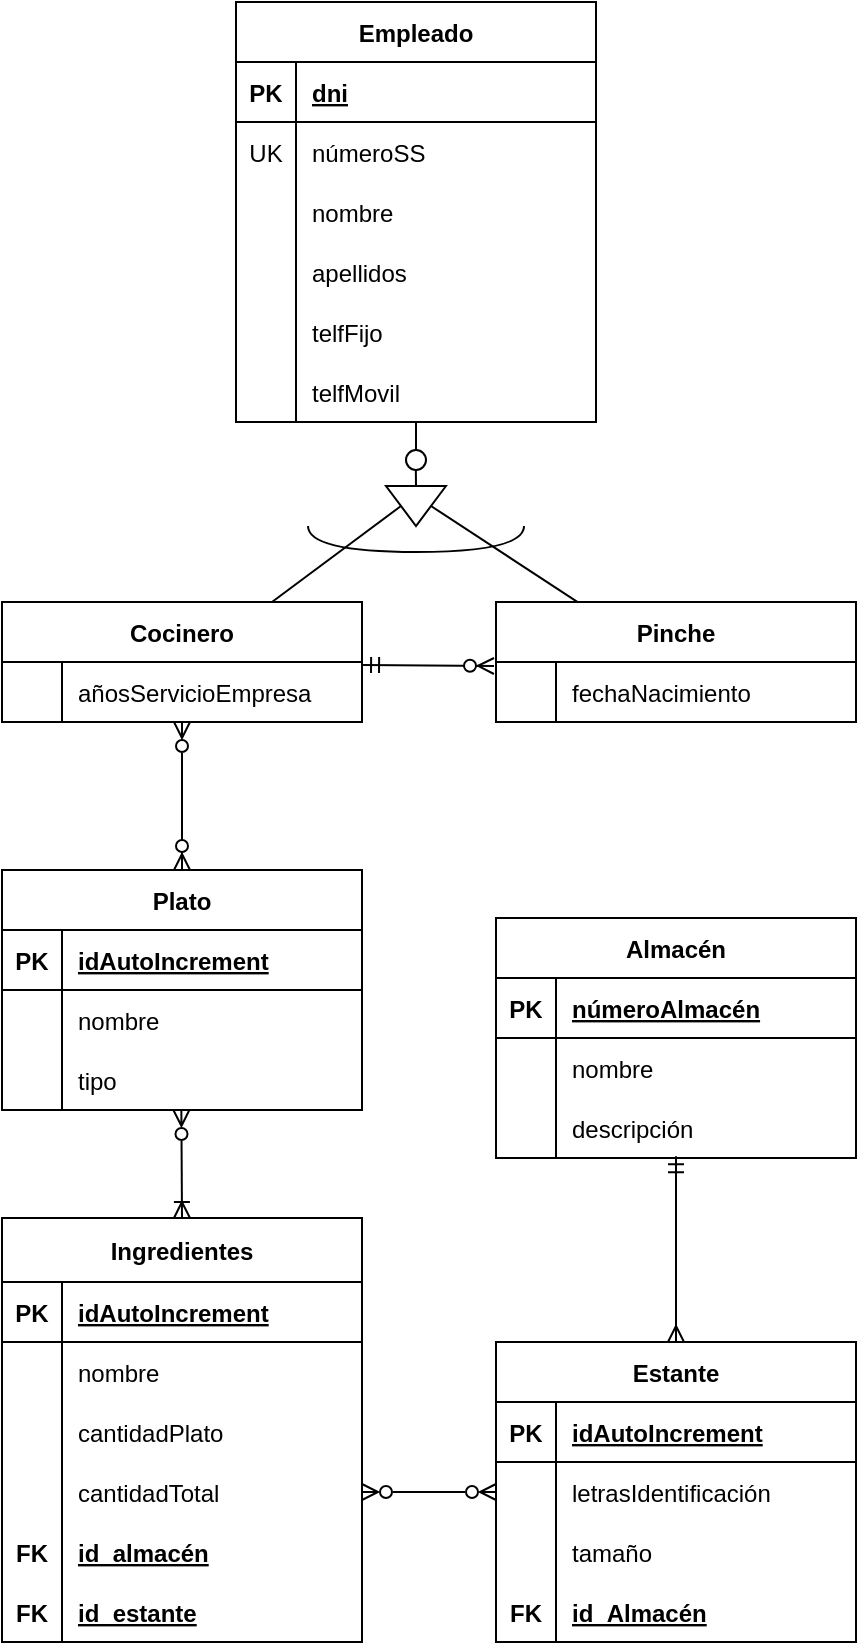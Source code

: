 <mxfile version="20.1.3" type="device"><diagram id="FrpPO-Wv-KWcV7juj43N" name="Página-1"><mxGraphModel dx="1503" dy="929" grid="1" gridSize="6" guides="1" tooltips="1" connect="1" arrows="1" fold="1" page="0" pageScale="1" pageWidth="827" pageHeight="1169" math="0" shadow="0"><root><mxCell id="0"/><mxCell id="1" parent="0"/><mxCell id="zS_lUzl5q8yhjKGvyG3w-1" value="Empleado" style="shape=table;startSize=30;container=1;collapsible=1;childLayout=tableLayout;fixedRows=1;rowLines=0;fontStyle=1;align=center;resizeLast=1;" vertex="1" parent="1"><mxGeometry x="-591" y="370" width="180" height="210" as="geometry"/></mxCell><mxCell id="zS_lUzl5q8yhjKGvyG3w-2" value="" style="shape=tableRow;horizontal=0;startSize=0;swimlaneHead=0;swimlaneBody=0;fillColor=none;collapsible=0;dropTarget=0;points=[[0,0.5],[1,0.5]];portConstraint=eastwest;top=0;left=0;right=0;bottom=1;" vertex="1" parent="zS_lUzl5q8yhjKGvyG3w-1"><mxGeometry y="30" width="180" height="30" as="geometry"/></mxCell><mxCell id="zS_lUzl5q8yhjKGvyG3w-3" value="PK" style="shape=partialRectangle;connectable=0;fillColor=none;top=0;left=0;bottom=0;right=0;fontStyle=1;overflow=hidden;" vertex="1" parent="zS_lUzl5q8yhjKGvyG3w-2"><mxGeometry width="30" height="30" as="geometry"><mxRectangle width="30" height="30" as="alternateBounds"/></mxGeometry></mxCell><mxCell id="zS_lUzl5q8yhjKGvyG3w-4" value="dni" style="shape=partialRectangle;connectable=0;fillColor=none;top=0;left=0;bottom=0;right=0;align=left;spacingLeft=6;fontStyle=5;overflow=hidden;" vertex="1" parent="zS_lUzl5q8yhjKGvyG3w-2"><mxGeometry x="30" width="150" height="30" as="geometry"><mxRectangle width="150" height="30" as="alternateBounds"/></mxGeometry></mxCell><mxCell id="zS_lUzl5q8yhjKGvyG3w-5" value="" style="shape=tableRow;horizontal=0;startSize=0;swimlaneHead=0;swimlaneBody=0;fillColor=none;collapsible=0;dropTarget=0;points=[[0,0.5],[1,0.5]];portConstraint=eastwest;top=0;left=0;right=0;bottom=0;" vertex="1" parent="zS_lUzl5q8yhjKGvyG3w-1"><mxGeometry y="60" width="180" height="30" as="geometry"/></mxCell><mxCell id="zS_lUzl5q8yhjKGvyG3w-6" value="UK" style="shape=partialRectangle;connectable=0;fillColor=none;top=0;left=0;bottom=0;right=0;editable=1;overflow=hidden;" vertex="1" parent="zS_lUzl5q8yhjKGvyG3w-5"><mxGeometry width="30" height="30" as="geometry"><mxRectangle width="30" height="30" as="alternateBounds"/></mxGeometry></mxCell><mxCell id="zS_lUzl5q8yhjKGvyG3w-7" value="númeroSS" style="shape=partialRectangle;connectable=0;fillColor=none;top=0;left=0;bottom=0;right=0;align=left;spacingLeft=6;overflow=hidden;" vertex="1" parent="zS_lUzl5q8yhjKGvyG3w-5"><mxGeometry x="30" width="150" height="30" as="geometry"><mxRectangle width="150" height="30" as="alternateBounds"/></mxGeometry></mxCell><mxCell id="zS_lUzl5q8yhjKGvyG3w-14" value="" style="shape=tableRow;horizontal=0;startSize=0;swimlaneHead=0;swimlaneBody=0;fillColor=none;collapsible=0;dropTarget=0;points=[[0,0.5],[1,0.5]];portConstraint=eastwest;top=0;left=0;right=0;bottom=0;" vertex="1" parent="zS_lUzl5q8yhjKGvyG3w-1"><mxGeometry y="90" width="180" height="30" as="geometry"/></mxCell><mxCell id="zS_lUzl5q8yhjKGvyG3w-15" value="" style="shape=partialRectangle;connectable=0;fillColor=none;top=0;left=0;bottom=0;right=0;editable=1;overflow=hidden;" vertex="1" parent="zS_lUzl5q8yhjKGvyG3w-14"><mxGeometry width="30" height="30" as="geometry"><mxRectangle width="30" height="30" as="alternateBounds"/></mxGeometry></mxCell><mxCell id="zS_lUzl5q8yhjKGvyG3w-16" value="nombre" style="shape=partialRectangle;connectable=0;fillColor=none;top=0;left=0;bottom=0;right=0;align=left;spacingLeft=6;overflow=hidden;" vertex="1" parent="zS_lUzl5q8yhjKGvyG3w-14"><mxGeometry x="30" width="150" height="30" as="geometry"><mxRectangle width="150" height="30" as="alternateBounds"/></mxGeometry></mxCell><mxCell id="zS_lUzl5q8yhjKGvyG3w-17" value="" style="shape=tableRow;horizontal=0;startSize=0;swimlaneHead=0;swimlaneBody=0;fillColor=none;collapsible=0;dropTarget=0;points=[[0,0.5],[1,0.5]];portConstraint=eastwest;top=0;left=0;right=0;bottom=0;" vertex="1" parent="zS_lUzl5q8yhjKGvyG3w-1"><mxGeometry y="120" width="180" height="30" as="geometry"/></mxCell><mxCell id="zS_lUzl5q8yhjKGvyG3w-18" value="" style="shape=partialRectangle;connectable=0;fillColor=none;top=0;left=0;bottom=0;right=0;editable=1;overflow=hidden;" vertex="1" parent="zS_lUzl5q8yhjKGvyG3w-17"><mxGeometry width="30" height="30" as="geometry"><mxRectangle width="30" height="30" as="alternateBounds"/></mxGeometry></mxCell><mxCell id="zS_lUzl5q8yhjKGvyG3w-19" value="apellidos" style="shape=partialRectangle;connectable=0;fillColor=none;top=0;left=0;bottom=0;right=0;align=left;spacingLeft=6;overflow=hidden;" vertex="1" parent="zS_lUzl5q8yhjKGvyG3w-17"><mxGeometry x="30" width="150" height="30" as="geometry"><mxRectangle width="150" height="30" as="alternateBounds"/></mxGeometry></mxCell><mxCell id="zS_lUzl5q8yhjKGvyG3w-8" value="" style="shape=tableRow;horizontal=0;startSize=0;swimlaneHead=0;swimlaneBody=0;fillColor=none;collapsible=0;dropTarget=0;points=[[0,0.5],[1,0.5]];portConstraint=eastwest;top=0;left=0;right=0;bottom=0;" vertex="1" parent="zS_lUzl5q8yhjKGvyG3w-1"><mxGeometry y="150" width="180" height="30" as="geometry"/></mxCell><mxCell id="zS_lUzl5q8yhjKGvyG3w-9" value="" style="shape=partialRectangle;connectable=0;fillColor=none;top=0;left=0;bottom=0;right=0;editable=1;overflow=hidden;" vertex="1" parent="zS_lUzl5q8yhjKGvyG3w-8"><mxGeometry width="30" height="30" as="geometry"><mxRectangle width="30" height="30" as="alternateBounds"/></mxGeometry></mxCell><mxCell id="zS_lUzl5q8yhjKGvyG3w-10" value="telfFijo" style="shape=partialRectangle;connectable=0;fillColor=none;top=0;left=0;bottom=0;right=0;align=left;spacingLeft=6;overflow=hidden;" vertex="1" parent="zS_lUzl5q8yhjKGvyG3w-8"><mxGeometry x="30" width="150" height="30" as="geometry"><mxRectangle width="150" height="30" as="alternateBounds"/></mxGeometry></mxCell><mxCell id="zS_lUzl5q8yhjKGvyG3w-11" value="" style="shape=tableRow;horizontal=0;startSize=0;swimlaneHead=0;swimlaneBody=0;fillColor=none;collapsible=0;dropTarget=0;points=[[0,0.5],[1,0.5]];portConstraint=eastwest;top=0;left=0;right=0;bottom=0;" vertex="1" parent="zS_lUzl5q8yhjKGvyG3w-1"><mxGeometry y="180" width="180" height="30" as="geometry"/></mxCell><mxCell id="zS_lUzl5q8yhjKGvyG3w-12" value="" style="shape=partialRectangle;connectable=0;fillColor=none;top=0;left=0;bottom=0;right=0;editable=1;overflow=hidden;" vertex="1" parent="zS_lUzl5q8yhjKGvyG3w-11"><mxGeometry width="30" height="30" as="geometry"><mxRectangle width="30" height="30" as="alternateBounds"/></mxGeometry></mxCell><mxCell id="zS_lUzl5q8yhjKGvyG3w-13" value="telfMovil" style="shape=partialRectangle;connectable=0;fillColor=none;top=0;left=0;bottom=0;right=0;align=left;spacingLeft=6;overflow=hidden;" vertex="1" parent="zS_lUzl5q8yhjKGvyG3w-11"><mxGeometry x="30" width="150" height="30" as="geometry"><mxRectangle width="150" height="30" as="alternateBounds"/></mxGeometry></mxCell><mxCell id="zS_lUzl5q8yhjKGvyG3w-20" value="Cocinero" style="shape=table;startSize=30;container=1;collapsible=1;childLayout=tableLayout;fixedRows=1;rowLines=0;fontStyle=1;align=center;resizeLast=1;" vertex="1" parent="1"><mxGeometry x="-708" y="670" width="180" height="60" as="geometry"/></mxCell><mxCell id="zS_lUzl5q8yhjKGvyG3w-30" value="" style="shape=tableRow;horizontal=0;startSize=0;swimlaneHead=0;swimlaneBody=0;fillColor=none;collapsible=0;dropTarget=0;points=[[0,0.5],[1,0.5]];portConstraint=eastwest;top=0;left=0;right=0;bottom=0;" vertex="1" parent="zS_lUzl5q8yhjKGvyG3w-20"><mxGeometry y="30" width="180" height="30" as="geometry"/></mxCell><mxCell id="zS_lUzl5q8yhjKGvyG3w-31" value="" style="shape=partialRectangle;connectable=0;fillColor=none;top=0;left=0;bottom=0;right=0;editable=1;overflow=hidden;" vertex="1" parent="zS_lUzl5q8yhjKGvyG3w-30"><mxGeometry width="30" height="30" as="geometry"><mxRectangle width="30" height="30" as="alternateBounds"/></mxGeometry></mxCell><mxCell id="zS_lUzl5q8yhjKGvyG3w-32" value="añosServicioEmpresa" style="shape=partialRectangle;connectable=0;fillColor=none;top=0;left=0;bottom=0;right=0;align=left;spacingLeft=6;overflow=hidden;" vertex="1" parent="zS_lUzl5q8yhjKGvyG3w-30"><mxGeometry x="30" width="150" height="30" as="geometry"><mxRectangle width="150" height="30" as="alternateBounds"/></mxGeometry></mxCell><mxCell id="zS_lUzl5q8yhjKGvyG3w-33" value="Pinche" style="shape=table;startSize=30;container=1;collapsible=1;childLayout=tableLayout;fixedRows=1;rowLines=0;fontStyle=1;align=center;resizeLast=1;" vertex="1" parent="1"><mxGeometry x="-461" y="670" width="180" height="60" as="geometry"/></mxCell><mxCell id="zS_lUzl5q8yhjKGvyG3w-34" value="" style="shape=tableRow;horizontal=0;startSize=0;swimlaneHead=0;swimlaneBody=0;fillColor=none;collapsible=0;dropTarget=0;points=[[0,0.5],[1,0.5]];portConstraint=eastwest;top=0;left=0;right=0;bottom=0;" vertex="1" parent="zS_lUzl5q8yhjKGvyG3w-33"><mxGeometry y="30" width="180" height="30" as="geometry"/></mxCell><mxCell id="zS_lUzl5q8yhjKGvyG3w-35" value="" style="shape=partialRectangle;connectable=0;fillColor=none;top=0;left=0;bottom=0;right=0;editable=1;overflow=hidden;" vertex="1" parent="zS_lUzl5q8yhjKGvyG3w-34"><mxGeometry width="30" height="30" as="geometry"><mxRectangle width="30" height="30" as="alternateBounds"/></mxGeometry></mxCell><mxCell id="zS_lUzl5q8yhjKGvyG3w-36" value="fechaNacimiento" style="shape=partialRectangle;connectable=0;fillColor=none;top=0;left=0;bottom=0;right=0;align=left;spacingLeft=6;overflow=hidden;" vertex="1" parent="zS_lUzl5q8yhjKGvyG3w-34"><mxGeometry x="30" width="150" height="30" as="geometry"><mxRectangle width="150" height="30" as="alternateBounds"/></mxGeometry></mxCell><mxCell id="zS_lUzl5q8yhjKGvyG3w-39" value="" style="triangle;whiteSpace=wrap;html=1;direction=south;" vertex="1" parent="1"><mxGeometry x="-516" y="612" width="30" height="20" as="geometry"/></mxCell><mxCell id="zS_lUzl5q8yhjKGvyG3w-40" value="" style="ellipse;whiteSpace=wrap;html=1;aspect=fixed;" vertex="1" parent="1"><mxGeometry x="-506" y="594" width="10" height="10" as="geometry"/></mxCell><mxCell id="zS_lUzl5q8yhjKGvyG3w-41" value="" style="shape=requiredInterface;html=1;verticalLabelPosition=bottom;sketch=0;direction=south;" vertex="1" parent="1"><mxGeometry x="-555" y="632" width="108" height="13" as="geometry"/></mxCell><mxCell id="zS_lUzl5q8yhjKGvyG3w-42" value="" style="endArrow=none;html=1;rounded=0;exitX=0.5;exitY=0;exitDx=0;exitDy=0;entryX=0.5;entryY=1;entryDx=0;entryDy=0;entryPerimeter=0;" edge="1" parent="1" source="zS_lUzl5q8yhjKGvyG3w-40" target="zS_lUzl5q8yhjKGvyG3w-11"><mxGeometry relative="1" as="geometry"><mxPoint x="-618" y="594" as="sourcePoint"/><mxPoint x="-501" y="582" as="targetPoint"/></mxGeometry></mxCell><mxCell id="zS_lUzl5q8yhjKGvyG3w-43" value="" style="endArrow=none;html=1;rounded=0;entryX=0.5;entryY=1;entryDx=0;entryDy=0;entryPerimeter=0;" edge="1" parent="1"><mxGeometry relative="1" as="geometry"><mxPoint x="-501" y="612" as="sourcePoint"/><mxPoint x="-501.08" y="604" as="targetPoint"/></mxGeometry></mxCell><mxCell id="zS_lUzl5q8yhjKGvyG3w-47" value="" style="endArrow=none;html=1;rounded=0;entryX=0.5;entryY=1;entryDx=0;entryDy=0;exitX=0.75;exitY=0;exitDx=0;exitDy=0;" edge="1" parent="1" source="zS_lUzl5q8yhjKGvyG3w-20"><mxGeometry relative="1" as="geometry"><mxPoint x="-528" y="654" as="sourcePoint"/><mxPoint x="-508.5" y="622" as="targetPoint"/></mxGeometry></mxCell><mxCell id="zS_lUzl5q8yhjKGvyG3w-48" value="" style="endArrow=none;html=1;rounded=0;entryX=0.5;entryY=0;entryDx=0;entryDy=0;exitX=0.228;exitY=0.003;exitDx=0;exitDy=0;exitPerimeter=0;" edge="1" parent="1" source="zS_lUzl5q8yhjKGvyG3w-33" target="zS_lUzl5q8yhjKGvyG3w-39"><mxGeometry relative="1" as="geometry"><mxPoint x="-456" y="654" as="sourcePoint"/><mxPoint x="-502.5" y="628" as="targetPoint"/></mxGeometry></mxCell><mxCell id="zS_lUzl5q8yhjKGvyG3w-49" value="Plato" style="shape=table;startSize=30;container=1;collapsible=1;childLayout=tableLayout;fixedRows=1;rowLines=0;fontStyle=1;align=center;resizeLast=1;" vertex="1" parent="1"><mxGeometry x="-708" y="804" width="180" height="120" as="geometry"/></mxCell><mxCell id="zS_lUzl5q8yhjKGvyG3w-50" value="" style="shape=tableRow;horizontal=0;startSize=0;swimlaneHead=0;swimlaneBody=0;fillColor=none;collapsible=0;dropTarget=0;points=[[0,0.5],[1,0.5]];portConstraint=eastwest;top=0;left=0;right=0;bottom=1;" vertex="1" parent="zS_lUzl5q8yhjKGvyG3w-49"><mxGeometry y="30" width="180" height="30" as="geometry"/></mxCell><mxCell id="zS_lUzl5q8yhjKGvyG3w-51" value="PK" style="shape=partialRectangle;connectable=0;fillColor=none;top=0;left=0;bottom=0;right=0;fontStyle=1;overflow=hidden;" vertex="1" parent="zS_lUzl5q8yhjKGvyG3w-50"><mxGeometry width="30" height="30" as="geometry"><mxRectangle width="30" height="30" as="alternateBounds"/></mxGeometry></mxCell><mxCell id="zS_lUzl5q8yhjKGvyG3w-52" value="idAutoIncrement" style="shape=partialRectangle;connectable=0;fillColor=none;top=0;left=0;bottom=0;right=0;align=left;spacingLeft=6;fontStyle=5;overflow=hidden;" vertex="1" parent="zS_lUzl5q8yhjKGvyG3w-50"><mxGeometry x="30" width="150" height="30" as="geometry"><mxRectangle width="150" height="30" as="alternateBounds"/></mxGeometry></mxCell><mxCell id="zS_lUzl5q8yhjKGvyG3w-53" value="" style="shape=tableRow;horizontal=0;startSize=0;swimlaneHead=0;swimlaneBody=0;fillColor=none;collapsible=0;dropTarget=0;points=[[0,0.5],[1,0.5]];portConstraint=eastwest;top=0;left=0;right=0;bottom=0;" vertex="1" parent="zS_lUzl5q8yhjKGvyG3w-49"><mxGeometry y="60" width="180" height="30" as="geometry"/></mxCell><mxCell id="zS_lUzl5q8yhjKGvyG3w-54" value="" style="shape=partialRectangle;connectable=0;fillColor=none;top=0;left=0;bottom=0;right=0;editable=1;overflow=hidden;" vertex="1" parent="zS_lUzl5q8yhjKGvyG3w-53"><mxGeometry width="30" height="30" as="geometry"><mxRectangle width="30" height="30" as="alternateBounds"/></mxGeometry></mxCell><mxCell id="zS_lUzl5q8yhjKGvyG3w-55" value="nombre" style="shape=partialRectangle;connectable=0;fillColor=none;top=0;left=0;bottom=0;right=0;align=left;spacingLeft=6;overflow=hidden;" vertex="1" parent="zS_lUzl5q8yhjKGvyG3w-53"><mxGeometry x="30" width="150" height="30" as="geometry"><mxRectangle width="150" height="30" as="alternateBounds"/></mxGeometry></mxCell><mxCell id="zS_lUzl5q8yhjKGvyG3w-56" value="" style="shape=tableRow;horizontal=0;startSize=0;swimlaneHead=0;swimlaneBody=0;fillColor=none;collapsible=0;dropTarget=0;points=[[0,0.5],[1,0.5]];portConstraint=eastwest;top=0;left=0;right=0;bottom=0;" vertex="1" parent="zS_lUzl5q8yhjKGvyG3w-49"><mxGeometry y="90" width="180" height="30" as="geometry"/></mxCell><mxCell id="zS_lUzl5q8yhjKGvyG3w-57" value="" style="shape=partialRectangle;connectable=0;fillColor=none;top=0;left=0;bottom=0;right=0;editable=1;overflow=hidden;" vertex="1" parent="zS_lUzl5q8yhjKGvyG3w-56"><mxGeometry width="30" height="30" as="geometry"><mxRectangle width="30" height="30" as="alternateBounds"/></mxGeometry></mxCell><mxCell id="zS_lUzl5q8yhjKGvyG3w-58" value="tipo" style="shape=partialRectangle;connectable=0;fillColor=none;top=0;left=0;bottom=0;right=0;align=left;spacingLeft=6;overflow=hidden;" vertex="1" parent="zS_lUzl5q8yhjKGvyG3w-56"><mxGeometry x="30" width="150" height="30" as="geometry"><mxRectangle width="150" height="30" as="alternateBounds"/></mxGeometry></mxCell><mxCell id="zS_lUzl5q8yhjKGvyG3w-78" value="Almacén" style="shape=table;startSize=30;container=1;collapsible=1;childLayout=tableLayout;fixedRows=1;rowLines=0;fontStyle=1;align=center;resizeLast=1;" vertex="1" parent="1"><mxGeometry x="-461" y="828" width="180" height="120" as="geometry"/></mxCell><mxCell id="zS_lUzl5q8yhjKGvyG3w-79" value="" style="shape=tableRow;horizontal=0;startSize=0;swimlaneHead=0;swimlaneBody=0;fillColor=none;collapsible=0;dropTarget=0;points=[[0,0.5],[1,0.5]];portConstraint=eastwest;top=0;left=0;right=0;bottom=1;" vertex="1" parent="zS_lUzl5q8yhjKGvyG3w-78"><mxGeometry y="30" width="180" height="30" as="geometry"/></mxCell><mxCell id="zS_lUzl5q8yhjKGvyG3w-80" value="PK" style="shape=partialRectangle;connectable=0;fillColor=none;top=0;left=0;bottom=0;right=0;fontStyle=1;overflow=hidden;" vertex="1" parent="zS_lUzl5q8yhjKGvyG3w-79"><mxGeometry width="30" height="30" as="geometry"><mxRectangle width="30" height="30" as="alternateBounds"/></mxGeometry></mxCell><mxCell id="zS_lUzl5q8yhjKGvyG3w-81" value="númeroAlmacén" style="shape=partialRectangle;connectable=0;fillColor=none;top=0;left=0;bottom=0;right=0;align=left;spacingLeft=6;fontStyle=5;overflow=hidden;" vertex="1" parent="zS_lUzl5q8yhjKGvyG3w-79"><mxGeometry x="30" width="150" height="30" as="geometry"><mxRectangle width="150" height="30" as="alternateBounds"/></mxGeometry></mxCell><mxCell id="zS_lUzl5q8yhjKGvyG3w-82" value="" style="shape=tableRow;horizontal=0;startSize=0;swimlaneHead=0;swimlaneBody=0;fillColor=none;collapsible=0;dropTarget=0;points=[[0,0.5],[1,0.5]];portConstraint=eastwest;top=0;left=0;right=0;bottom=0;" vertex="1" parent="zS_lUzl5q8yhjKGvyG3w-78"><mxGeometry y="60" width="180" height="30" as="geometry"/></mxCell><mxCell id="zS_lUzl5q8yhjKGvyG3w-83" value="" style="shape=partialRectangle;connectable=0;fillColor=none;top=0;left=0;bottom=0;right=0;editable=1;overflow=hidden;" vertex="1" parent="zS_lUzl5q8yhjKGvyG3w-82"><mxGeometry width="30" height="30" as="geometry"><mxRectangle width="30" height="30" as="alternateBounds"/></mxGeometry></mxCell><mxCell id="zS_lUzl5q8yhjKGvyG3w-84" value="nombre" style="shape=partialRectangle;connectable=0;fillColor=none;top=0;left=0;bottom=0;right=0;align=left;spacingLeft=6;overflow=hidden;" vertex="1" parent="zS_lUzl5q8yhjKGvyG3w-82"><mxGeometry x="30" width="150" height="30" as="geometry"><mxRectangle width="150" height="30" as="alternateBounds"/></mxGeometry></mxCell><mxCell id="zS_lUzl5q8yhjKGvyG3w-85" value="" style="shape=tableRow;horizontal=0;startSize=0;swimlaneHead=0;swimlaneBody=0;fillColor=none;collapsible=0;dropTarget=0;points=[[0,0.5],[1,0.5]];portConstraint=eastwest;top=0;left=0;right=0;bottom=0;" vertex="1" parent="zS_lUzl5q8yhjKGvyG3w-78"><mxGeometry y="90" width="180" height="30" as="geometry"/></mxCell><mxCell id="zS_lUzl5q8yhjKGvyG3w-86" value="" style="shape=partialRectangle;connectable=0;fillColor=none;top=0;left=0;bottom=0;right=0;editable=1;overflow=hidden;" vertex="1" parent="zS_lUzl5q8yhjKGvyG3w-85"><mxGeometry width="30" height="30" as="geometry"><mxRectangle width="30" height="30" as="alternateBounds"/></mxGeometry></mxCell><mxCell id="zS_lUzl5q8yhjKGvyG3w-87" value="descripción" style="shape=partialRectangle;connectable=0;fillColor=none;top=0;left=0;bottom=0;right=0;align=left;spacingLeft=6;overflow=hidden;" vertex="1" parent="zS_lUzl5q8yhjKGvyG3w-85"><mxGeometry x="30" width="150" height="30" as="geometry"><mxRectangle width="150" height="30" as="alternateBounds"/></mxGeometry></mxCell><mxCell id="zS_lUzl5q8yhjKGvyG3w-91" value="Estante" style="shape=table;startSize=30;container=1;collapsible=1;childLayout=tableLayout;fixedRows=1;rowLines=0;fontStyle=1;align=center;resizeLast=1;" vertex="1" parent="1"><mxGeometry x="-461" y="1040" width="180" height="150" as="geometry"/></mxCell><mxCell id="zS_lUzl5q8yhjKGvyG3w-92" value="" style="shape=tableRow;horizontal=0;startSize=0;swimlaneHead=0;swimlaneBody=0;fillColor=none;collapsible=0;dropTarget=0;points=[[0,0.5],[1,0.5]];portConstraint=eastwest;top=0;left=0;right=0;bottom=1;" vertex="1" parent="zS_lUzl5q8yhjKGvyG3w-91"><mxGeometry y="30" width="180" height="30" as="geometry"/></mxCell><mxCell id="zS_lUzl5q8yhjKGvyG3w-93" value="PK" style="shape=partialRectangle;connectable=0;fillColor=none;top=0;left=0;bottom=0;right=0;fontStyle=1;overflow=hidden;" vertex="1" parent="zS_lUzl5q8yhjKGvyG3w-92"><mxGeometry width="30" height="30" as="geometry"><mxRectangle width="30" height="30" as="alternateBounds"/></mxGeometry></mxCell><mxCell id="zS_lUzl5q8yhjKGvyG3w-94" value="idAutoIncrement" style="shape=partialRectangle;connectable=0;fillColor=none;top=0;left=0;bottom=0;right=0;align=left;spacingLeft=6;fontStyle=5;overflow=hidden;" vertex="1" parent="zS_lUzl5q8yhjKGvyG3w-92"><mxGeometry x="30" width="150" height="30" as="geometry"><mxRectangle width="150" height="30" as="alternateBounds"/></mxGeometry></mxCell><mxCell id="zS_lUzl5q8yhjKGvyG3w-95" value="" style="shape=tableRow;horizontal=0;startSize=0;swimlaneHead=0;swimlaneBody=0;fillColor=none;collapsible=0;dropTarget=0;points=[[0,0.5],[1,0.5]];portConstraint=eastwest;top=0;left=0;right=0;bottom=0;" vertex="1" parent="zS_lUzl5q8yhjKGvyG3w-91"><mxGeometry y="60" width="180" height="30" as="geometry"/></mxCell><mxCell id="zS_lUzl5q8yhjKGvyG3w-96" value="" style="shape=partialRectangle;connectable=0;fillColor=none;top=0;left=0;bottom=0;right=0;editable=1;overflow=hidden;" vertex="1" parent="zS_lUzl5q8yhjKGvyG3w-95"><mxGeometry width="30" height="30" as="geometry"><mxRectangle width="30" height="30" as="alternateBounds"/></mxGeometry></mxCell><mxCell id="zS_lUzl5q8yhjKGvyG3w-97" value="letrasIdentificación" style="shape=partialRectangle;connectable=0;fillColor=none;top=0;left=0;bottom=0;right=0;align=left;spacingLeft=6;overflow=hidden;" vertex="1" parent="zS_lUzl5q8yhjKGvyG3w-95"><mxGeometry x="30" width="150" height="30" as="geometry"><mxRectangle width="150" height="30" as="alternateBounds"/></mxGeometry></mxCell><mxCell id="zS_lUzl5q8yhjKGvyG3w-98" value="" style="shape=tableRow;horizontal=0;startSize=0;swimlaneHead=0;swimlaneBody=0;fillColor=none;collapsible=0;dropTarget=0;points=[[0,0.5],[1,0.5]];portConstraint=eastwest;top=0;left=0;right=0;bottom=0;" vertex="1" parent="zS_lUzl5q8yhjKGvyG3w-91"><mxGeometry y="90" width="180" height="30" as="geometry"/></mxCell><mxCell id="zS_lUzl5q8yhjKGvyG3w-99" value="" style="shape=partialRectangle;connectable=0;fillColor=none;top=0;left=0;bottom=0;right=0;editable=1;overflow=hidden;" vertex="1" parent="zS_lUzl5q8yhjKGvyG3w-98"><mxGeometry width="30" height="30" as="geometry"><mxRectangle width="30" height="30" as="alternateBounds"/></mxGeometry></mxCell><mxCell id="zS_lUzl5q8yhjKGvyG3w-100" value="tamaño" style="shape=partialRectangle;connectable=0;fillColor=none;top=0;left=0;bottom=0;right=0;align=left;spacingLeft=6;overflow=hidden;" vertex="1" parent="zS_lUzl5q8yhjKGvyG3w-98"><mxGeometry x="30" width="150" height="30" as="geometry"><mxRectangle width="150" height="30" as="alternateBounds"/></mxGeometry></mxCell><mxCell id="zS_lUzl5q8yhjKGvyG3w-145" value="" style="shape=tableRow;horizontal=0;startSize=0;swimlaneHead=0;swimlaneBody=0;fillColor=none;collapsible=0;dropTarget=0;points=[[0,0.5],[1,0.5]];portConstraint=eastwest;top=0;left=0;right=0;bottom=0;" vertex="1" parent="zS_lUzl5q8yhjKGvyG3w-91"><mxGeometry y="120" width="180" height="30" as="geometry"/></mxCell><mxCell id="zS_lUzl5q8yhjKGvyG3w-146" value="FK" style="shape=partialRectangle;connectable=0;fillColor=none;top=0;left=0;bottom=0;right=0;editable=1;overflow=hidden;fontStyle=1" vertex="1" parent="zS_lUzl5q8yhjKGvyG3w-145"><mxGeometry width="30" height="30" as="geometry"><mxRectangle width="30" height="30" as="alternateBounds"/></mxGeometry></mxCell><mxCell id="zS_lUzl5q8yhjKGvyG3w-147" value="id_Almacén" style="shape=partialRectangle;connectable=0;fillColor=none;top=0;left=0;bottom=0;right=0;align=left;spacingLeft=6;overflow=hidden;fontStyle=5" vertex="1" parent="zS_lUzl5q8yhjKGvyG3w-145"><mxGeometry x="30" width="150" height="30" as="geometry"><mxRectangle width="150" height="30" as="alternateBounds"/></mxGeometry></mxCell><mxCell id="zS_lUzl5q8yhjKGvyG3w-104" value="" style="fontSize=12;html=1;endArrow=ERzeroToMany;startArrow=ERmandOne;rounded=0;exitX=1.003;exitY=0.049;exitDx=0;exitDy=0;exitPerimeter=0;startFill=0;" edge="1" parent="1" source="zS_lUzl5q8yhjKGvyG3w-30"><mxGeometry width="100" height="100" relative="1" as="geometry"><mxPoint x="-528" y="696" as="sourcePoint"/><mxPoint x="-462" y="702" as="targetPoint"/></mxGeometry></mxCell><mxCell id="zS_lUzl5q8yhjKGvyG3w-122" value="Ingredientes" style="shape=table;startSize=32;container=1;collapsible=1;childLayout=tableLayout;fixedRows=1;rowLines=0;fontStyle=1;align=center;resizeLast=1;" vertex="1" parent="1"><mxGeometry x="-708" y="978" width="180" height="212" as="geometry"/></mxCell><mxCell id="zS_lUzl5q8yhjKGvyG3w-123" value="" style="shape=tableRow;horizontal=0;startSize=0;swimlaneHead=0;swimlaneBody=0;fillColor=none;collapsible=0;dropTarget=0;points=[[0,0.5],[1,0.5]];portConstraint=eastwest;top=0;left=0;right=0;bottom=1;" vertex="1" parent="zS_lUzl5q8yhjKGvyG3w-122"><mxGeometry y="32" width="180" height="30" as="geometry"/></mxCell><mxCell id="zS_lUzl5q8yhjKGvyG3w-124" value="PK" style="shape=partialRectangle;connectable=0;fillColor=none;top=0;left=0;bottom=0;right=0;fontStyle=1;overflow=hidden;" vertex="1" parent="zS_lUzl5q8yhjKGvyG3w-123"><mxGeometry width="30" height="30" as="geometry"><mxRectangle width="30" height="30" as="alternateBounds"/></mxGeometry></mxCell><mxCell id="zS_lUzl5q8yhjKGvyG3w-125" value="idAutoIncrement" style="shape=partialRectangle;connectable=0;fillColor=none;top=0;left=0;bottom=0;right=0;align=left;spacingLeft=6;fontStyle=5;overflow=hidden;" vertex="1" parent="zS_lUzl5q8yhjKGvyG3w-123"><mxGeometry x="30" width="150" height="30" as="geometry"><mxRectangle width="150" height="30" as="alternateBounds"/></mxGeometry></mxCell><mxCell id="zS_lUzl5q8yhjKGvyG3w-135" value="" style="shape=tableRow;horizontal=0;startSize=0;swimlaneHead=0;swimlaneBody=0;fillColor=none;collapsible=0;dropTarget=0;points=[[0,0.5],[1,0.5]];portConstraint=eastwest;top=0;left=0;right=0;bottom=0;" vertex="1" parent="zS_lUzl5q8yhjKGvyG3w-122"><mxGeometry y="62" width="180" height="30" as="geometry"/></mxCell><mxCell id="zS_lUzl5q8yhjKGvyG3w-136" value="" style="shape=partialRectangle;connectable=0;fillColor=none;top=0;left=0;bottom=0;right=0;editable=1;overflow=hidden;" vertex="1" parent="zS_lUzl5q8yhjKGvyG3w-135"><mxGeometry width="30" height="30" as="geometry"><mxRectangle width="30" height="30" as="alternateBounds"/></mxGeometry></mxCell><mxCell id="zS_lUzl5q8yhjKGvyG3w-137" value="nombre" style="shape=partialRectangle;connectable=0;fillColor=none;top=0;left=0;bottom=0;right=0;align=left;spacingLeft=6;overflow=hidden;" vertex="1" parent="zS_lUzl5q8yhjKGvyG3w-135"><mxGeometry x="30" width="150" height="30" as="geometry"><mxRectangle width="150" height="30" as="alternateBounds"/></mxGeometry></mxCell><mxCell id="zS_lUzl5q8yhjKGvyG3w-105" value="" style="shape=tableRow;horizontal=0;startSize=0;swimlaneHead=0;swimlaneBody=0;fillColor=none;collapsible=0;dropTarget=0;points=[[0,0.5],[1,0.5]];portConstraint=eastwest;top=0;left=0;right=0;bottom=0;" vertex="1" parent="zS_lUzl5q8yhjKGvyG3w-122"><mxGeometry y="92" width="180" height="30" as="geometry"/></mxCell><mxCell id="zS_lUzl5q8yhjKGvyG3w-106" value="" style="shape=partialRectangle;connectable=0;fillColor=none;top=0;left=0;bottom=0;right=0;editable=1;overflow=hidden;" vertex="1" parent="zS_lUzl5q8yhjKGvyG3w-105"><mxGeometry width="30" height="30" as="geometry"><mxRectangle width="30" height="30" as="alternateBounds"/></mxGeometry></mxCell><mxCell id="zS_lUzl5q8yhjKGvyG3w-107" value="cantidadPlato" style="shape=partialRectangle;connectable=0;fillColor=none;top=0;left=0;bottom=0;right=0;align=left;spacingLeft=6;overflow=hidden;" vertex="1" parent="zS_lUzl5q8yhjKGvyG3w-105"><mxGeometry x="30" width="150" height="30" as="geometry"><mxRectangle width="150" height="30" as="alternateBounds"/></mxGeometry></mxCell><mxCell id="zS_lUzl5q8yhjKGvyG3w-129" value="" style="shape=tableRow;horizontal=0;startSize=0;swimlaneHead=0;swimlaneBody=0;fillColor=none;collapsible=0;dropTarget=0;points=[[0,0.5],[1,0.5]];portConstraint=eastwest;top=0;left=0;right=0;bottom=0;" vertex="1" parent="zS_lUzl5q8yhjKGvyG3w-122"><mxGeometry y="122" width="180" height="30" as="geometry"/></mxCell><mxCell id="zS_lUzl5q8yhjKGvyG3w-130" value="" style="shape=partialRectangle;connectable=0;fillColor=none;top=0;left=0;bottom=0;right=0;editable=1;overflow=hidden;" vertex="1" parent="zS_lUzl5q8yhjKGvyG3w-129"><mxGeometry width="30" height="30" as="geometry"><mxRectangle width="30" height="30" as="alternateBounds"/></mxGeometry></mxCell><mxCell id="zS_lUzl5q8yhjKGvyG3w-131" value="cantidadTotal" style="shape=partialRectangle;connectable=0;fillColor=none;top=0;left=0;bottom=0;right=0;align=left;spacingLeft=6;overflow=hidden;" vertex="1" parent="zS_lUzl5q8yhjKGvyG3w-129"><mxGeometry x="30" width="150" height="30" as="geometry"><mxRectangle width="150" height="30" as="alternateBounds"/></mxGeometry></mxCell><mxCell id="zS_lUzl5q8yhjKGvyG3w-132" value="" style="shape=tableRow;horizontal=0;startSize=0;swimlaneHead=0;swimlaneBody=0;fillColor=none;collapsible=0;dropTarget=0;points=[[0,0.5],[1,0.5]];portConstraint=eastwest;top=0;left=0;right=0;bottom=0;" vertex="1" parent="zS_lUzl5q8yhjKGvyG3w-122"><mxGeometry y="152" width="180" height="30" as="geometry"/></mxCell><mxCell id="zS_lUzl5q8yhjKGvyG3w-133" value="FK" style="shape=partialRectangle;connectable=0;fillColor=none;top=0;left=0;bottom=0;right=0;editable=1;overflow=hidden;fontStyle=1" vertex="1" parent="zS_lUzl5q8yhjKGvyG3w-132"><mxGeometry width="30" height="30" as="geometry"><mxRectangle width="30" height="30" as="alternateBounds"/></mxGeometry></mxCell><mxCell id="zS_lUzl5q8yhjKGvyG3w-134" value="id_almacén" style="shape=partialRectangle;connectable=0;fillColor=none;top=0;left=0;bottom=0;right=0;align=left;spacingLeft=6;overflow=hidden;fontStyle=5" vertex="1" parent="zS_lUzl5q8yhjKGvyG3w-132"><mxGeometry x="30" width="150" height="30" as="geometry"><mxRectangle width="150" height="30" as="alternateBounds"/></mxGeometry></mxCell><mxCell id="zS_lUzl5q8yhjKGvyG3w-138" value="" style="shape=tableRow;horizontal=0;startSize=0;swimlaneHead=0;swimlaneBody=0;fillColor=none;collapsible=0;dropTarget=0;points=[[0,0.5],[1,0.5]];portConstraint=eastwest;top=0;left=0;right=0;bottom=0;" vertex="1" parent="zS_lUzl5q8yhjKGvyG3w-122"><mxGeometry y="182" width="180" height="30" as="geometry"/></mxCell><mxCell id="zS_lUzl5q8yhjKGvyG3w-139" value="FK" style="shape=partialRectangle;connectable=0;fillColor=none;top=0;left=0;bottom=0;right=0;editable=1;overflow=hidden;fontStyle=1" vertex="1" parent="zS_lUzl5q8yhjKGvyG3w-138"><mxGeometry width="30" height="30" as="geometry"><mxRectangle width="30" height="30" as="alternateBounds"/></mxGeometry></mxCell><mxCell id="zS_lUzl5q8yhjKGvyG3w-140" value="id_estante" style="shape=partialRectangle;connectable=0;fillColor=none;top=0;left=0;bottom=0;right=0;align=left;spacingLeft=6;overflow=hidden;fontStyle=5" vertex="1" parent="zS_lUzl5q8yhjKGvyG3w-138"><mxGeometry x="30" width="150" height="30" as="geometry"><mxRectangle width="150" height="30" as="alternateBounds"/></mxGeometry></mxCell><mxCell id="zS_lUzl5q8yhjKGvyG3w-141" value="" style="fontSize=12;html=1;endArrow=ERzeroToMany;endFill=1;rounded=0;entryX=0.5;entryY=0;entryDx=0;entryDy=0;startArrow=ERzeroToMany;startFill=0;" edge="1" parent="1" source="zS_lUzl5q8yhjKGvyG3w-30" target="zS_lUzl5q8yhjKGvyG3w-49"><mxGeometry width="100" height="100" relative="1" as="geometry"><mxPoint x="-456" y="910" as="sourcePoint"/><mxPoint x="-356" y="810" as="targetPoint"/></mxGeometry></mxCell><mxCell id="zS_lUzl5q8yhjKGvyG3w-142" value="" style="fontSize=12;html=1;endArrow=ERoneToMany;endFill=0;rounded=0;startArrow=ERzeroToMany;startFill=0;" edge="1" parent="1"><mxGeometry width="100" height="100" relative="1" as="geometry"><mxPoint x="-618.32" y="924" as="sourcePoint"/><mxPoint x="-618" y="978" as="targetPoint"/></mxGeometry></mxCell><mxCell id="zS_lUzl5q8yhjKGvyG3w-143" value="" style="fontSize=12;html=1;endArrow=ERzeroToMany;endFill=0;rounded=0;startArrow=ERzeroToMany;startFill=0;exitX=0;exitY=0.5;exitDx=0;exitDy=0;entryX=1;entryY=0.5;entryDx=0;entryDy=0;" edge="1" parent="1" source="zS_lUzl5q8yhjKGvyG3w-95" target="zS_lUzl5q8yhjKGvyG3w-129"><mxGeometry width="100" height="100" relative="1" as="geometry"><mxPoint x="-612.32" y="930" as="sourcePoint"/><mxPoint x="-612" y="984" as="targetPoint"/></mxGeometry></mxCell><mxCell id="zS_lUzl5q8yhjKGvyG3w-144" value="" style="fontSize=12;html=1;endArrow=ERmandOne;endFill=0;rounded=0;startArrow=ERmany;startFill=0;exitX=0.5;exitY=0;exitDx=0;exitDy=0;entryX=0.5;entryY=0.969;entryDx=0;entryDy=0;entryPerimeter=0;" edge="1" parent="1" source="zS_lUzl5q8yhjKGvyG3w-91" target="zS_lUzl5q8yhjKGvyG3w-85"><mxGeometry width="100" height="100" relative="1" as="geometry"><mxPoint x="-456.8" y="1101.71" as="sourcePoint"/><mxPoint x="-557" y="1101.71" as="targetPoint"/></mxGeometry></mxCell></root></mxGraphModel></diagram></mxfile>